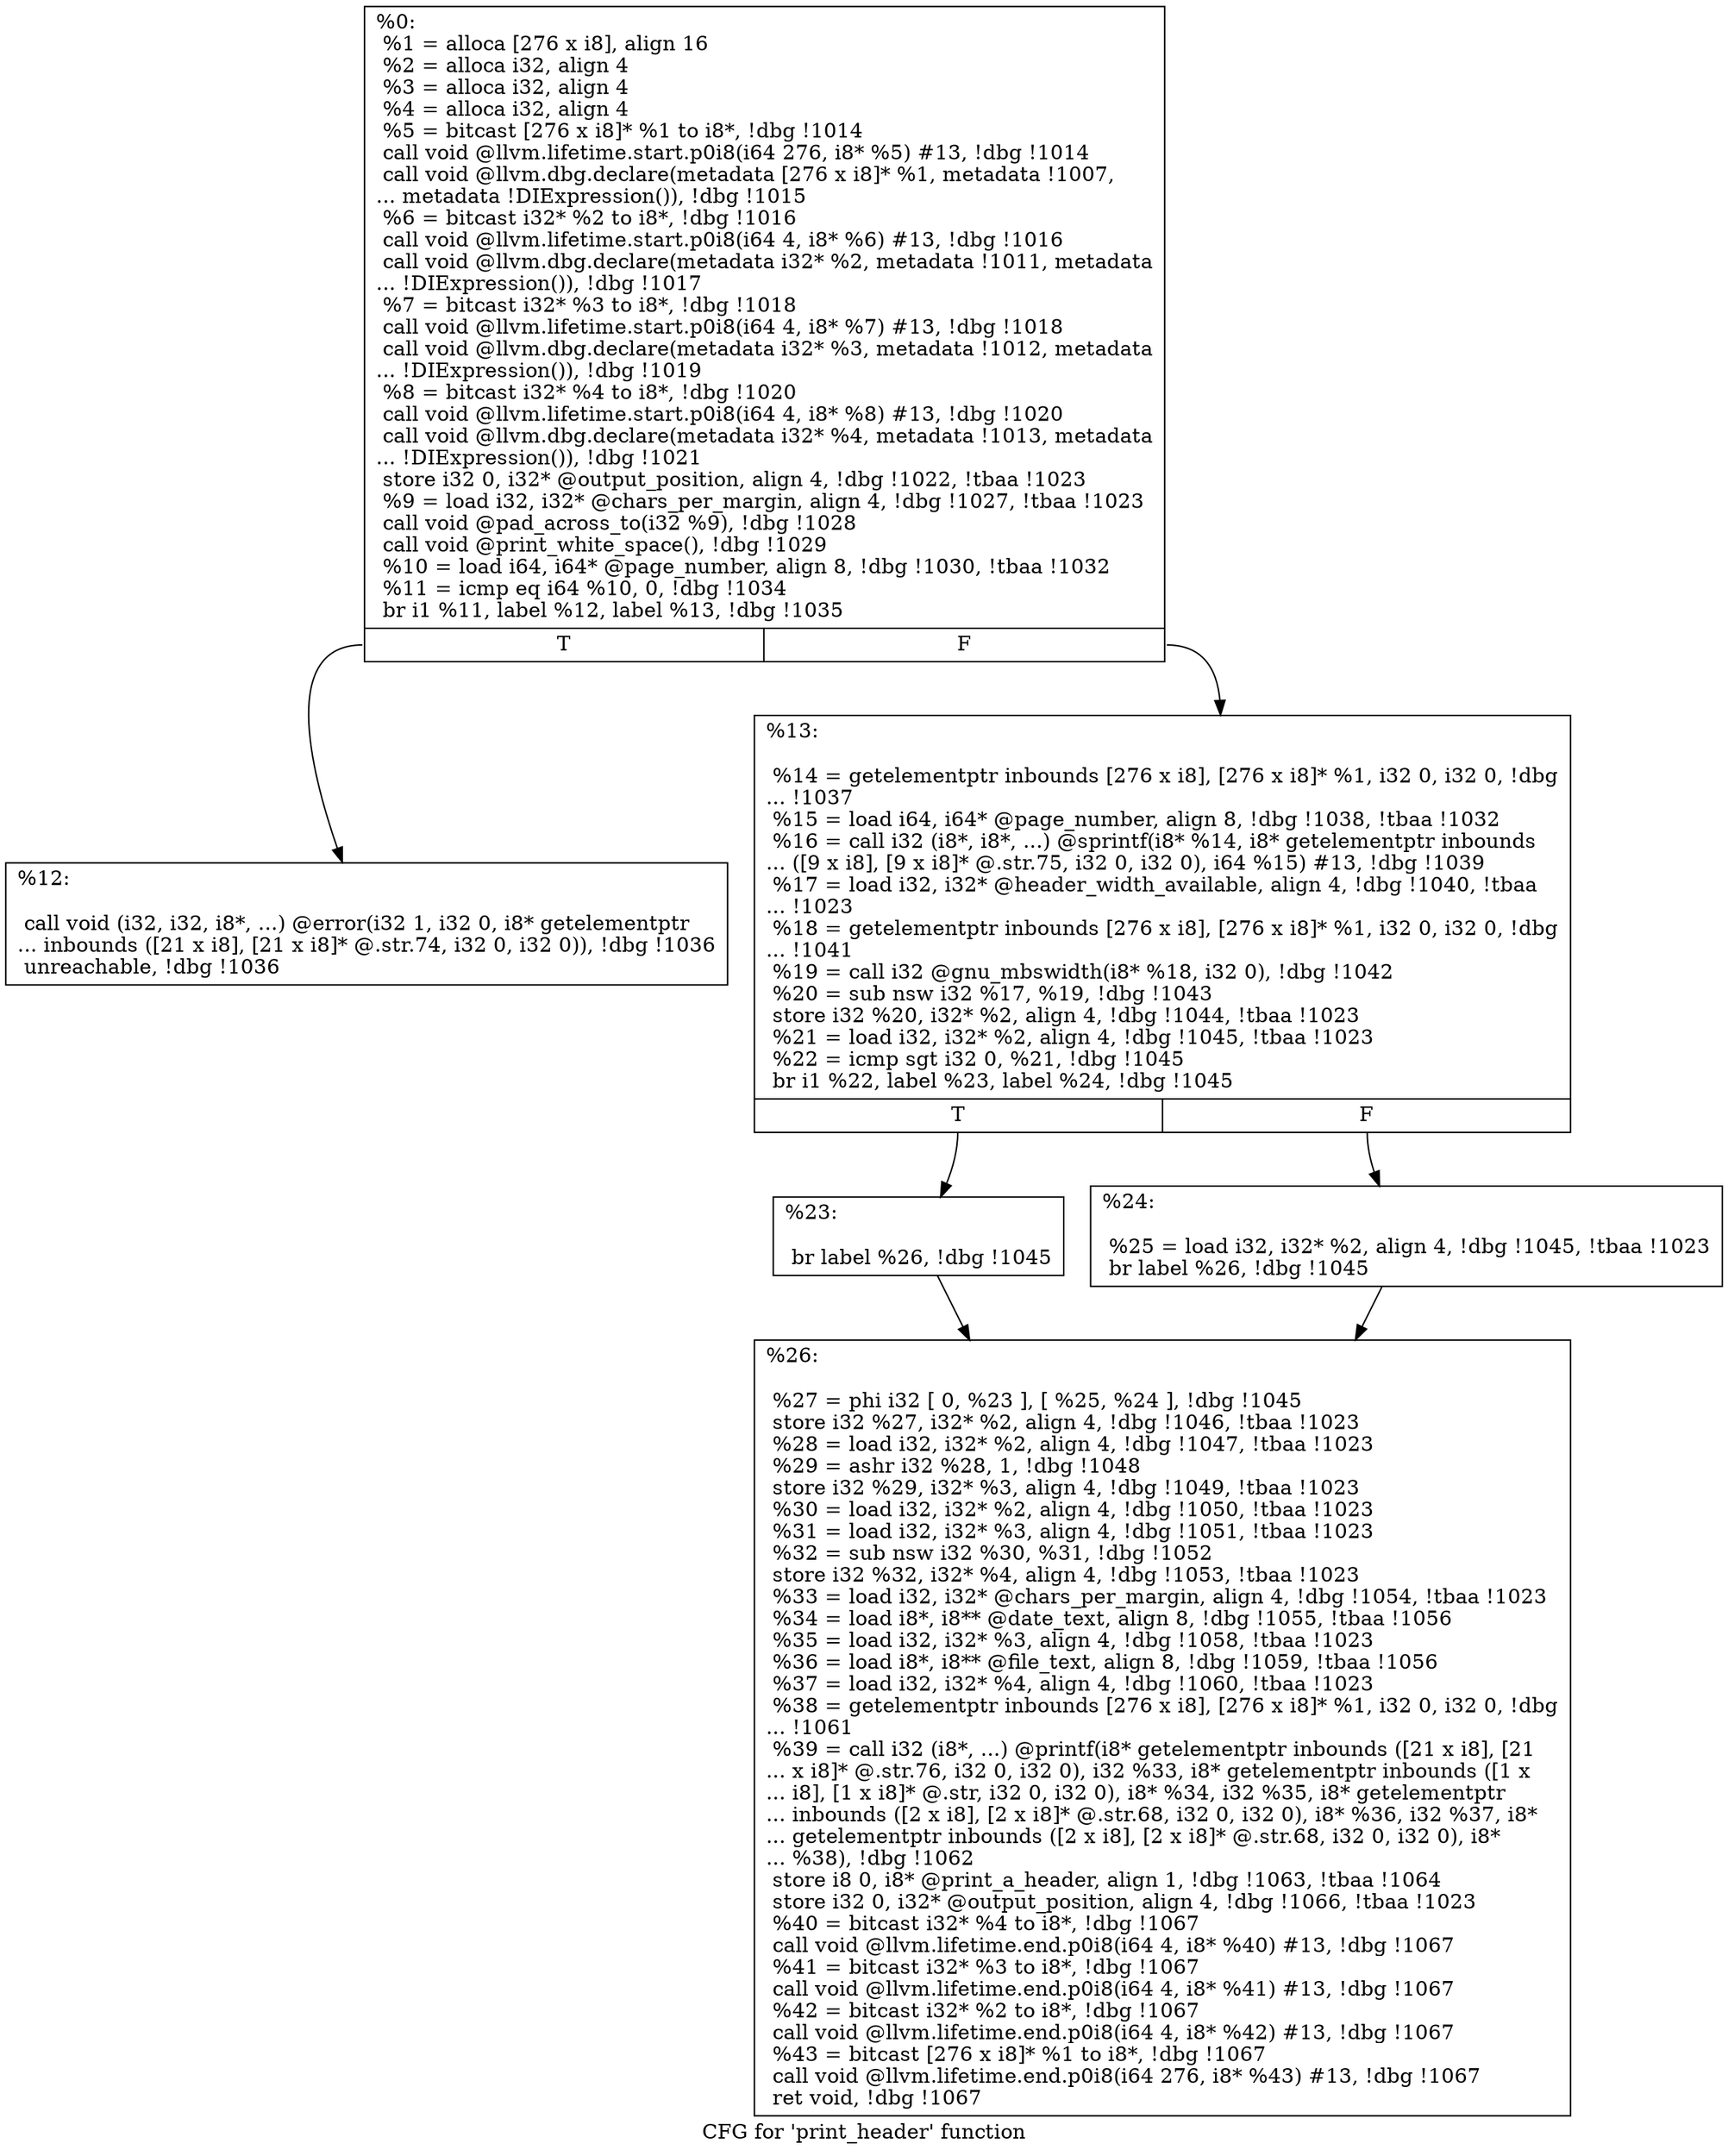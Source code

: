 digraph "CFG for 'print_header' function" {
	label="CFG for 'print_header' function";

	Node0x16657f0 [shape=record,label="{%0:\l  %1 = alloca [276 x i8], align 16\l  %2 = alloca i32, align 4\l  %3 = alloca i32, align 4\l  %4 = alloca i32, align 4\l  %5 = bitcast [276 x i8]* %1 to i8*, !dbg !1014\l  call void @llvm.lifetime.start.p0i8(i64 276, i8* %5) #13, !dbg !1014\l  call void @llvm.dbg.declare(metadata [276 x i8]* %1, metadata !1007,\l... metadata !DIExpression()), !dbg !1015\l  %6 = bitcast i32* %2 to i8*, !dbg !1016\l  call void @llvm.lifetime.start.p0i8(i64 4, i8* %6) #13, !dbg !1016\l  call void @llvm.dbg.declare(metadata i32* %2, metadata !1011, metadata\l... !DIExpression()), !dbg !1017\l  %7 = bitcast i32* %3 to i8*, !dbg !1018\l  call void @llvm.lifetime.start.p0i8(i64 4, i8* %7) #13, !dbg !1018\l  call void @llvm.dbg.declare(metadata i32* %3, metadata !1012, metadata\l... !DIExpression()), !dbg !1019\l  %8 = bitcast i32* %4 to i8*, !dbg !1020\l  call void @llvm.lifetime.start.p0i8(i64 4, i8* %8) #13, !dbg !1020\l  call void @llvm.dbg.declare(metadata i32* %4, metadata !1013, metadata\l... !DIExpression()), !dbg !1021\l  store i32 0, i32* @output_position, align 4, !dbg !1022, !tbaa !1023\l  %9 = load i32, i32* @chars_per_margin, align 4, !dbg !1027, !tbaa !1023\l  call void @pad_across_to(i32 %9), !dbg !1028\l  call void @print_white_space(), !dbg !1029\l  %10 = load i64, i64* @page_number, align 8, !dbg !1030, !tbaa !1032\l  %11 = icmp eq i64 %10, 0, !dbg !1034\l  br i1 %11, label %12, label %13, !dbg !1035\l|{<s0>T|<s1>F}}"];
	Node0x16657f0:s0 -> Node0x1668980;
	Node0x16657f0:s1 -> Node0x16689d0;
	Node0x1668980 [shape=record,label="{%12:\l\l  call void (i32, i32, i8*, ...) @error(i32 1, i32 0, i8* getelementptr\l... inbounds ([21 x i8], [21 x i8]* @.str.74, i32 0, i32 0)), !dbg !1036\l  unreachable, !dbg !1036\l}"];
	Node0x16689d0 [shape=record,label="{%13:\l\l  %14 = getelementptr inbounds [276 x i8], [276 x i8]* %1, i32 0, i32 0, !dbg\l... !1037\l  %15 = load i64, i64* @page_number, align 8, !dbg !1038, !tbaa !1032\l  %16 = call i32 (i8*, i8*, ...) @sprintf(i8* %14, i8* getelementptr inbounds\l... ([9 x i8], [9 x i8]* @.str.75, i32 0, i32 0), i64 %15) #13, !dbg !1039\l  %17 = load i32, i32* @header_width_available, align 4, !dbg !1040, !tbaa\l... !1023\l  %18 = getelementptr inbounds [276 x i8], [276 x i8]* %1, i32 0, i32 0, !dbg\l... !1041\l  %19 = call i32 @gnu_mbswidth(i8* %18, i32 0), !dbg !1042\l  %20 = sub nsw i32 %17, %19, !dbg !1043\l  store i32 %20, i32* %2, align 4, !dbg !1044, !tbaa !1023\l  %21 = load i32, i32* %2, align 4, !dbg !1045, !tbaa !1023\l  %22 = icmp sgt i32 0, %21, !dbg !1045\l  br i1 %22, label %23, label %24, !dbg !1045\l|{<s0>T|<s1>F}}"];
	Node0x16689d0:s0 -> Node0x1668a20;
	Node0x16689d0:s1 -> Node0x1668a70;
	Node0x1668a20 [shape=record,label="{%23:\l\l  br label %26, !dbg !1045\l}"];
	Node0x1668a20 -> Node0x1668ac0;
	Node0x1668a70 [shape=record,label="{%24:\l\l  %25 = load i32, i32* %2, align 4, !dbg !1045, !tbaa !1023\l  br label %26, !dbg !1045\l}"];
	Node0x1668a70 -> Node0x1668ac0;
	Node0x1668ac0 [shape=record,label="{%26:\l\l  %27 = phi i32 [ 0, %23 ], [ %25, %24 ], !dbg !1045\l  store i32 %27, i32* %2, align 4, !dbg !1046, !tbaa !1023\l  %28 = load i32, i32* %2, align 4, !dbg !1047, !tbaa !1023\l  %29 = ashr i32 %28, 1, !dbg !1048\l  store i32 %29, i32* %3, align 4, !dbg !1049, !tbaa !1023\l  %30 = load i32, i32* %2, align 4, !dbg !1050, !tbaa !1023\l  %31 = load i32, i32* %3, align 4, !dbg !1051, !tbaa !1023\l  %32 = sub nsw i32 %30, %31, !dbg !1052\l  store i32 %32, i32* %4, align 4, !dbg !1053, !tbaa !1023\l  %33 = load i32, i32* @chars_per_margin, align 4, !dbg !1054, !tbaa !1023\l  %34 = load i8*, i8** @date_text, align 8, !dbg !1055, !tbaa !1056\l  %35 = load i32, i32* %3, align 4, !dbg !1058, !tbaa !1023\l  %36 = load i8*, i8** @file_text, align 8, !dbg !1059, !tbaa !1056\l  %37 = load i32, i32* %4, align 4, !dbg !1060, !tbaa !1023\l  %38 = getelementptr inbounds [276 x i8], [276 x i8]* %1, i32 0, i32 0, !dbg\l... !1061\l  %39 = call i32 (i8*, ...) @printf(i8* getelementptr inbounds ([21 x i8], [21\l... x i8]* @.str.76, i32 0, i32 0), i32 %33, i8* getelementptr inbounds ([1 x\l... i8], [1 x i8]* @.str, i32 0, i32 0), i8* %34, i32 %35, i8* getelementptr\l... inbounds ([2 x i8], [2 x i8]* @.str.68, i32 0, i32 0), i8* %36, i32 %37, i8*\l... getelementptr inbounds ([2 x i8], [2 x i8]* @.str.68, i32 0, i32 0), i8*\l... %38), !dbg !1062\l  store i8 0, i8* @print_a_header, align 1, !dbg !1063, !tbaa !1064\l  store i32 0, i32* @output_position, align 4, !dbg !1066, !tbaa !1023\l  %40 = bitcast i32* %4 to i8*, !dbg !1067\l  call void @llvm.lifetime.end.p0i8(i64 4, i8* %40) #13, !dbg !1067\l  %41 = bitcast i32* %3 to i8*, !dbg !1067\l  call void @llvm.lifetime.end.p0i8(i64 4, i8* %41) #13, !dbg !1067\l  %42 = bitcast i32* %2 to i8*, !dbg !1067\l  call void @llvm.lifetime.end.p0i8(i64 4, i8* %42) #13, !dbg !1067\l  %43 = bitcast [276 x i8]* %1 to i8*, !dbg !1067\l  call void @llvm.lifetime.end.p0i8(i64 276, i8* %43) #13, !dbg !1067\l  ret void, !dbg !1067\l}"];
}

